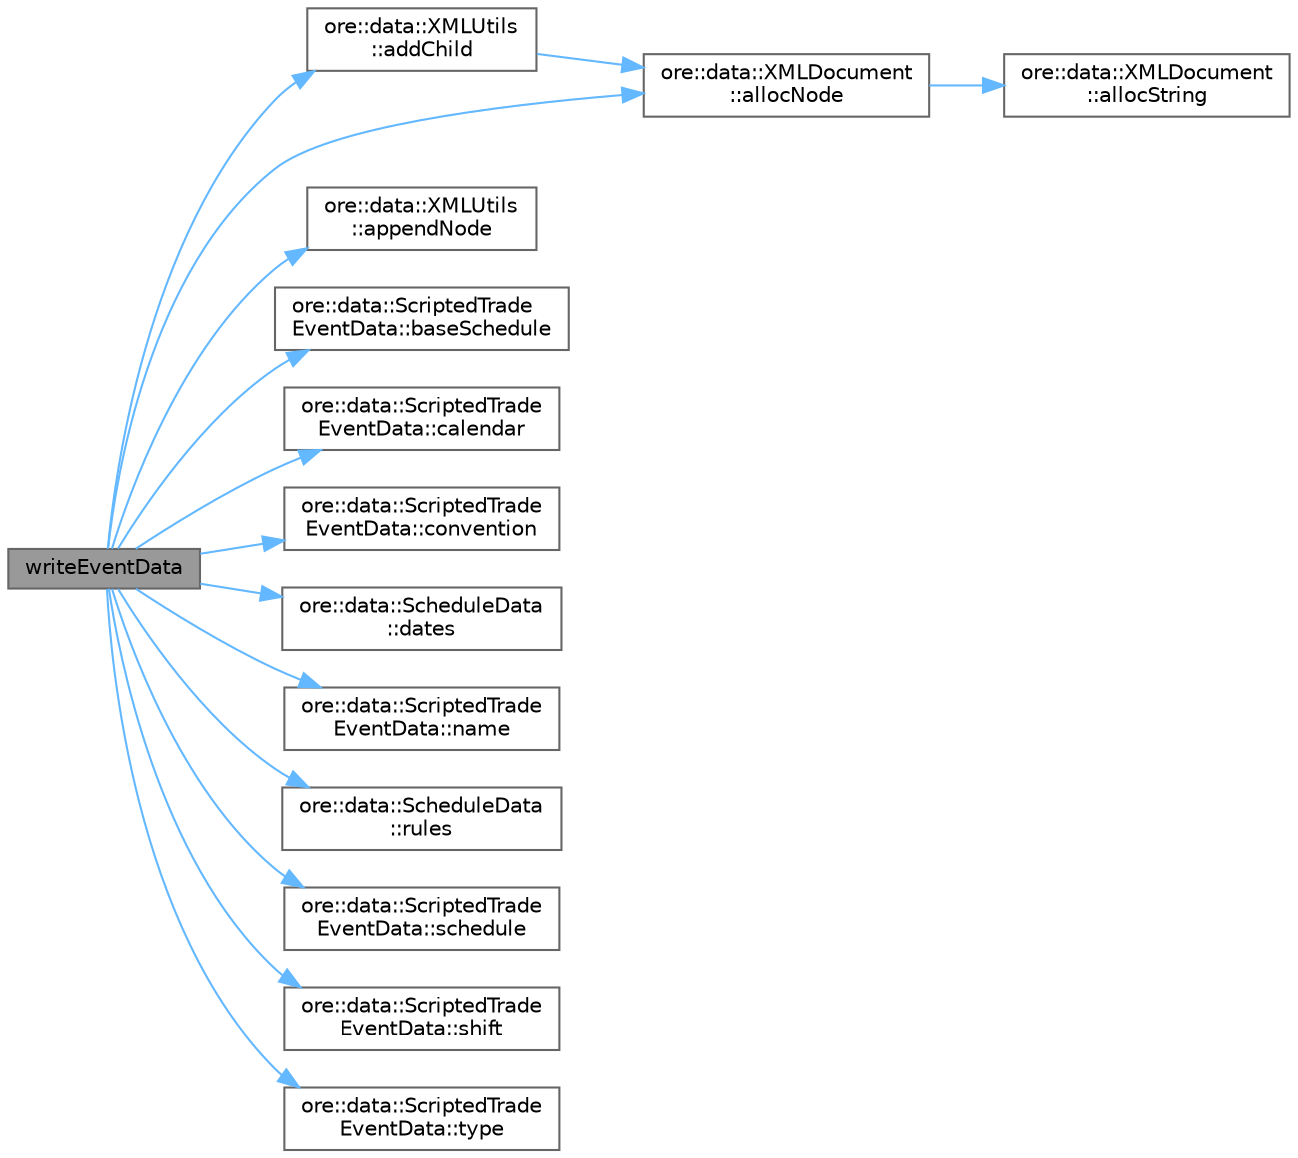 digraph "writeEventData"
{
 // INTERACTIVE_SVG=YES
 // LATEX_PDF_SIZE
  bgcolor="transparent";
  edge [fontname=Helvetica,fontsize=10,labelfontname=Helvetica,labelfontsize=10];
  node [fontname=Helvetica,fontsize=10,shape=box,height=0.2,width=0.4];
  rankdir="LR";
  Node1 [label="writeEventData",height=0.2,width=0.4,color="gray40", fillcolor="grey60", style="filled", fontcolor="black",tooltip=" "];
  Node1 -> Node2 [color="steelblue1",style="solid"];
  Node2 [label="ore::data::XMLUtils\l::addChild",height=0.2,width=0.4,color="grey40", fillcolor="white", style="filled",URL="$classore_1_1data_1_1_x_m_l_utils.html#aced1fd4bd35df3642d8022301744b138",tooltip=" "];
  Node2 -> Node3 [color="steelblue1",style="solid"];
  Node3 [label="ore::data::XMLDocument\l::allocNode",height=0.2,width=0.4,color="grey40", fillcolor="white", style="filled",URL="$classore_1_1data_1_1_x_m_l_document.html#a8717c517803f0df2e693e3cadefeafd7",tooltip="util functions that wrap rapidxml"];
  Node3 -> Node4 [color="steelblue1",style="solid"];
  Node4 [label="ore::data::XMLDocument\l::allocString",height=0.2,width=0.4,color="grey40", fillcolor="white", style="filled",URL="$classore_1_1data_1_1_x_m_l_document.html#ae3474059e483990f3afea260096e5c90",tooltip=" "];
  Node1 -> Node3 [color="steelblue1",style="solid"];
  Node1 -> Node5 [color="steelblue1",style="solid"];
  Node5 [label="ore::data::XMLUtils\l::appendNode",height=0.2,width=0.4,color="grey40", fillcolor="white", style="filled",URL="$classore_1_1data_1_1_x_m_l_utils.html#ae646b9cdf949a88f35c36c18bf90b370",tooltip=" "];
  Node1 -> Node6 [color="steelblue1",style="solid"];
  Node6 [label="ore::data::ScriptedTrade\lEventData::baseSchedule",height=0.2,width=0.4,color="grey40", fillcolor="white", style="filled",URL="$classore_1_1data_1_1_scripted_trade_event_data.html#a828861668635cab9d28e6a85138f95ef",tooltip=" "];
  Node1 -> Node7 [color="steelblue1",style="solid"];
  Node7 [label="ore::data::ScriptedTrade\lEventData::calendar",height=0.2,width=0.4,color="grey40", fillcolor="white", style="filled",URL="$classore_1_1data_1_1_scripted_trade_event_data.html#aef025d49712948ac6d6676db7a6d4080",tooltip=" "];
  Node1 -> Node8 [color="steelblue1",style="solid"];
  Node8 [label="ore::data::ScriptedTrade\lEventData::convention",height=0.2,width=0.4,color="grey40", fillcolor="white", style="filled",URL="$classore_1_1data_1_1_scripted_trade_event_data.html#a0591876646f947b32ffe7e549700e718",tooltip=" "];
  Node1 -> Node9 [color="steelblue1",style="solid"];
  Node9 [label="ore::data::ScheduleData\l::dates",height=0.2,width=0.4,color="grey40", fillcolor="white", style="filled",URL="$classore_1_1data_1_1_schedule_data.html#a08bc38773054b312fe2628314717ab35",tooltip=" "];
  Node1 -> Node10 [color="steelblue1",style="solid"];
  Node10 [label="ore::data::ScriptedTrade\lEventData::name",height=0.2,width=0.4,color="grey40", fillcolor="white", style="filled",URL="$classore_1_1data_1_1_scripted_trade_event_data.html#a24dcbf29c0d6cd766009a182a6484e3b",tooltip=" "];
  Node1 -> Node11 [color="steelblue1",style="solid"];
  Node11 [label="ore::data::ScheduleData\l::rules",height=0.2,width=0.4,color="grey40", fillcolor="white", style="filled",URL="$classore_1_1data_1_1_schedule_data.html#a8a8650e4db96ef2d5c54542d5f33141a",tooltip=" "];
  Node1 -> Node12 [color="steelblue1",style="solid"];
  Node12 [label="ore::data::ScriptedTrade\lEventData::schedule",height=0.2,width=0.4,color="grey40", fillcolor="white", style="filled",URL="$classore_1_1data_1_1_scripted_trade_event_data.html#a24c383ad799dfb748a065154bbd2f352",tooltip=" "];
  Node1 -> Node13 [color="steelblue1",style="solid"];
  Node13 [label="ore::data::ScriptedTrade\lEventData::shift",height=0.2,width=0.4,color="grey40", fillcolor="white", style="filled",URL="$classore_1_1data_1_1_scripted_trade_event_data.html#a7366a6dc5eda5e08a3a04aed282c8132",tooltip=" "];
  Node1 -> Node14 [color="steelblue1",style="solid"];
  Node14 [label="ore::data::ScriptedTrade\lEventData::type",height=0.2,width=0.4,color="grey40", fillcolor="white", style="filled",URL="$classore_1_1data_1_1_scripted_trade_event_data.html#adf4a6727c689e0038cf2cdd158d5ed2c",tooltip=" "];
}
